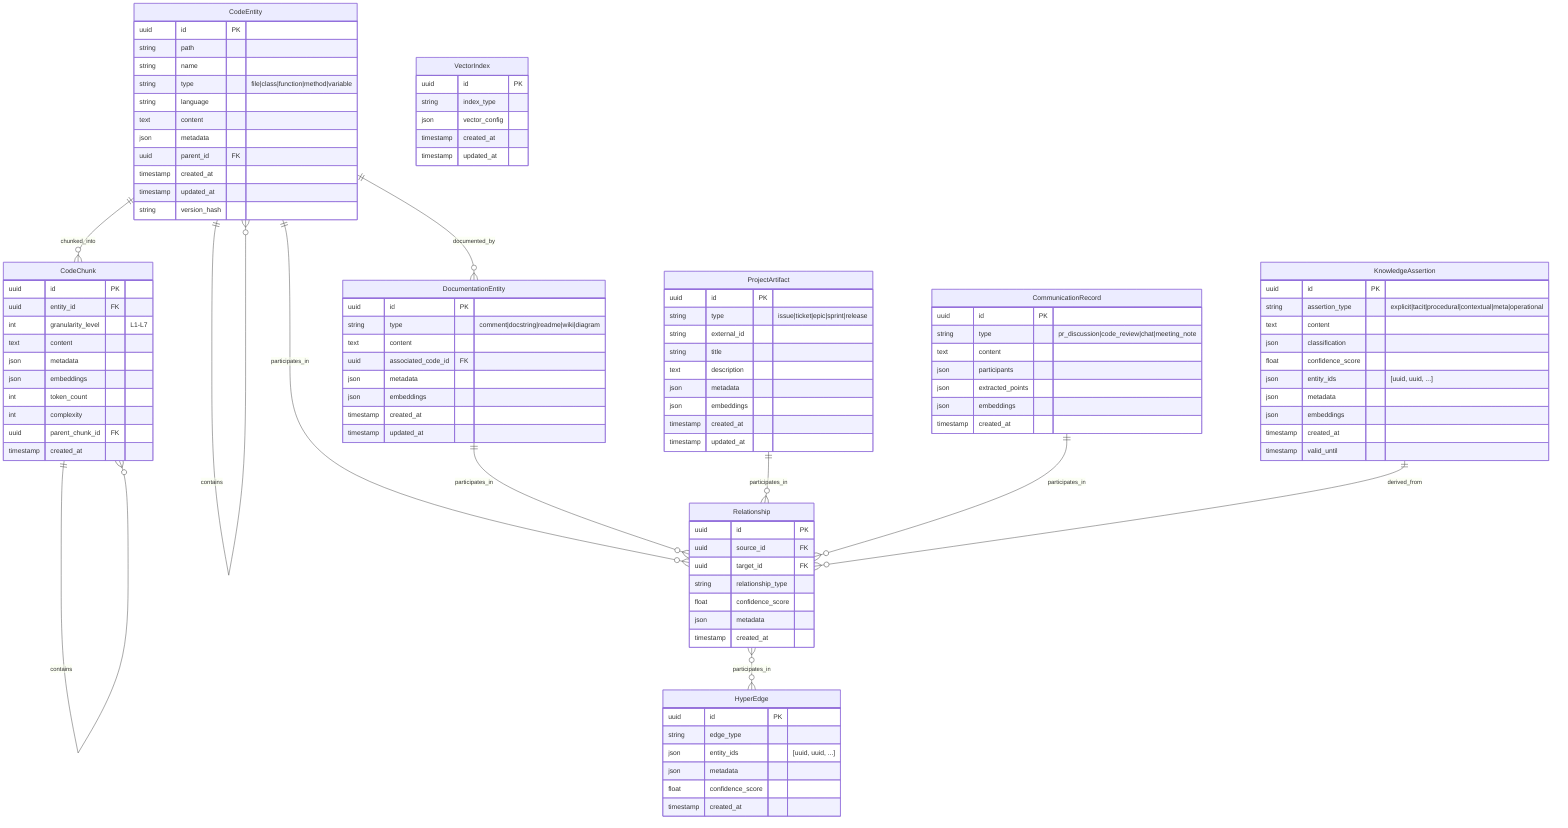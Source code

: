 erDiagram
    CodeEntity {
        uuid id PK
        string path
        string name
        string type "file|class|function|method|variable"
        string language
        text content
        json metadata
        uuid parent_id FK
        timestamp created_at
        timestamp updated_at
        string version_hash
    }
    
    CodeChunk {
        uuid id PK
        uuid entity_id FK
        int granularity_level "L1-L7"
        text content
        json metadata
        json embeddings
        int token_count
        int complexity
        uuid parent_chunk_id FK
        timestamp created_at
    }
    
    DocumentationEntity {
        uuid id PK
        string type "comment|docstring|readme|wiki|diagram"
        text content
        uuid associated_code_id FK
        json metadata
        json embeddings
        timestamp created_at
        timestamp updated_at
    }
    
    ProjectArtifact {
        uuid id PK
        string type "issue|ticket|epic|sprint|release"
        string external_id
        string title
        text description
        json metadata
        json embeddings
        timestamp created_at
        timestamp updated_at
    }
    
    CommunicationRecord {
        uuid id PK
        string type "pr_discussion|code_review|chat|meeting_note"
        text content
        json participants
        json extracted_points
        json embeddings
        timestamp created_at
    }
    
    Relationship {
        uuid id PK
        uuid source_id FK
        uuid target_id FK
        string relationship_type
        float confidence_score
        json metadata
        timestamp created_at
    }
    
    HyperEdge {
        uuid id PK
        string edge_type
        json entity_ids "[uuid, uuid, ...]"
        json metadata
        float confidence_score
        timestamp created_at
    }
    
    KnowledgeAssertion {
        uuid id PK
        string assertion_type "explicit|tacit|procedural|contextual|meta|operational"
        text content
        json classification
        float confidence_score
        json entity_ids "[uuid, uuid, ...]"
        json metadata
        json embeddings
        timestamp created_at
        timestamp valid_until
    }
    
    VectorIndex {
        uuid id PK
        string index_type
        json vector_config
        timestamp created_at
        timestamp updated_at
    }
    
    CodeEntity ||--o{ CodeChunk : "chunked_into"
    CodeEntity ||--o{ DocumentationEntity : "documented_by"
    CodeEntity ||--o{ Relationship : "participates_in"
    DocumentationEntity ||--o{ Relationship : "participates_in"
    ProjectArtifact ||--o{ Relationship : "participates_in"
    CommunicationRecord ||--o{ Relationship : "participates_in"
    CodeChunk ||--o{ CodeChunk : "contains"
    CodeEntity ||--o{ CodeEntity : "contains"
    KnowledgeAssertion ||--o{ Relationship : "derived_from"
    Relationship }o--o{ HyperEdge : "participates_in"